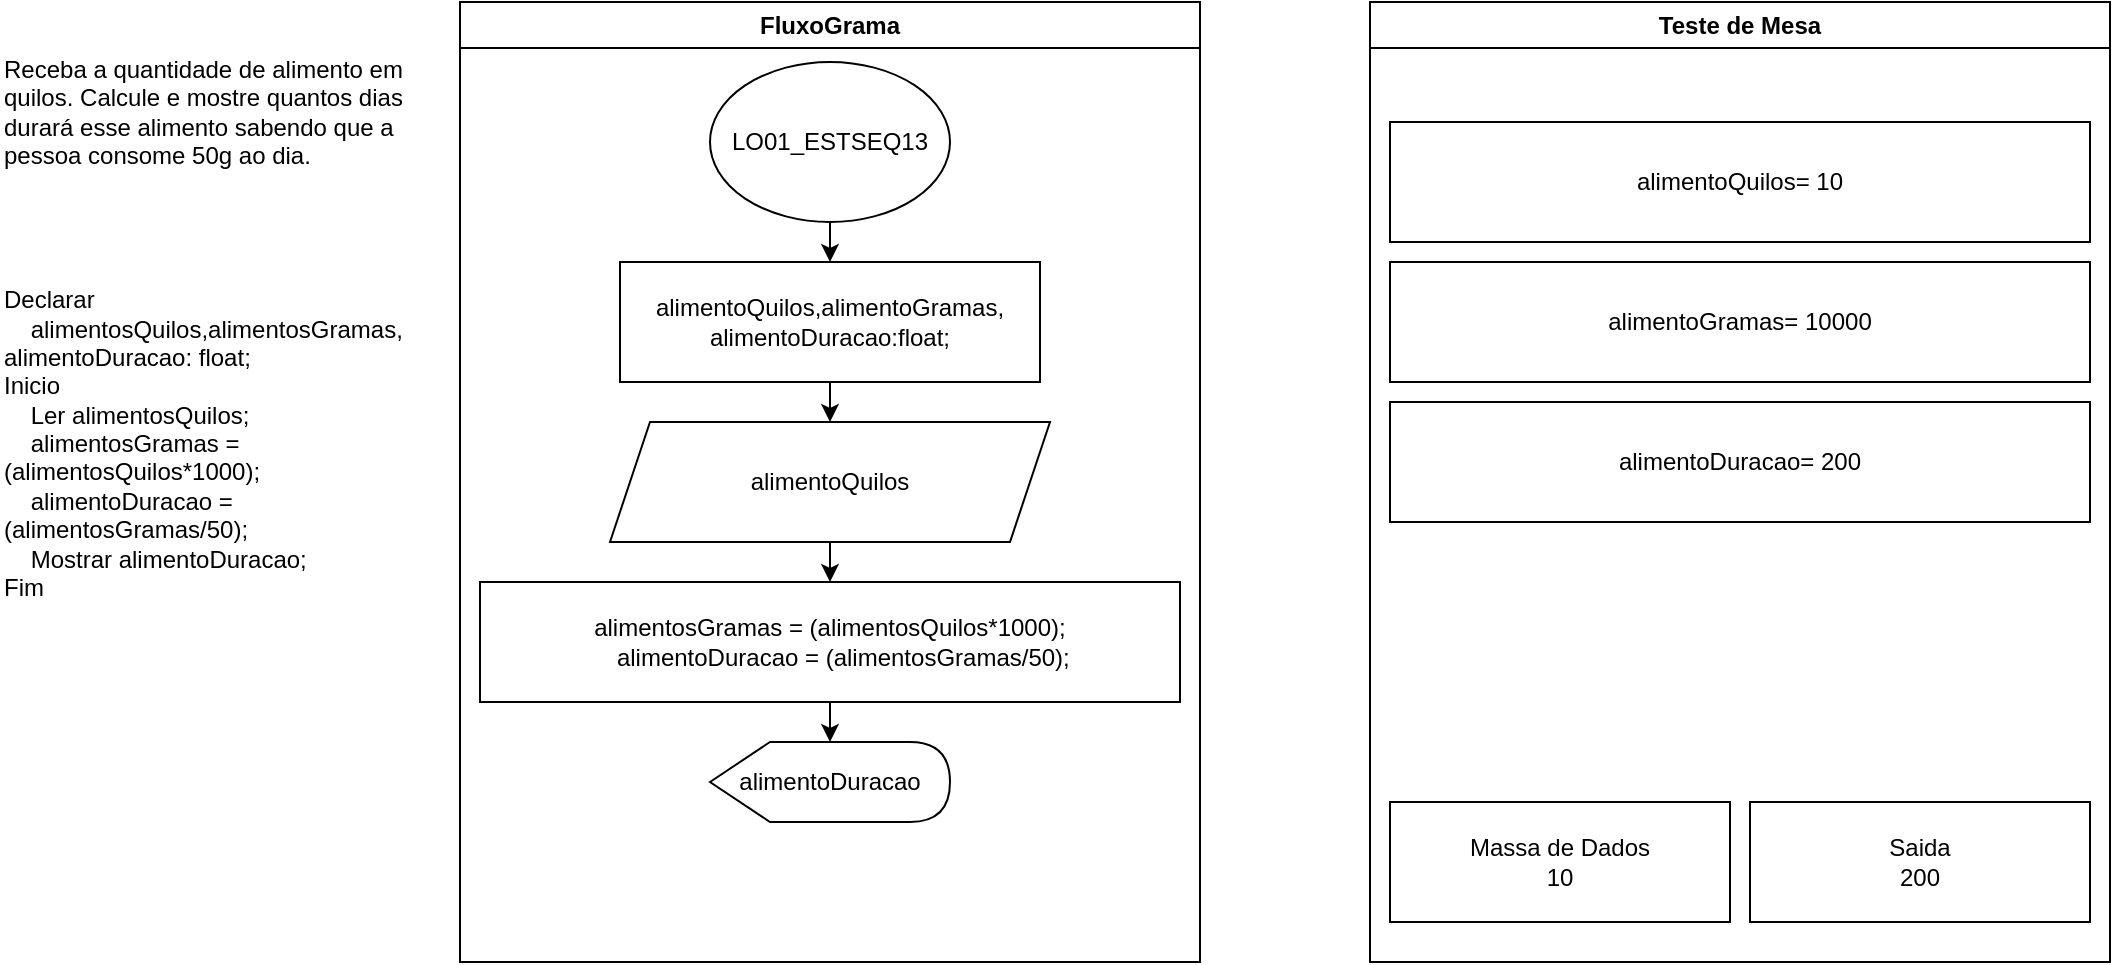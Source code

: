 <mxfile>
    <diagram id="DVDcuB0oNKl0HDUTzZRN" name="Page-1">
        <mxGraphModel dx="1852" dy="307" grid="1" gridSize="10" guides="1" tooltips="1" connect="1" arrows="1" fold="1" page="1" pageScale="1" pageWidth="850" pageHeight="1100" math="0" shadow="0">
            <root>
                <mxCell id="0"/>
                <mxCell id="1" parent="0"/>
                <mxCell id="2" value="" style="edgeStyle=none;html=1;" edge="1" parent="1" source="3" target="5">
                    <mxGeometry relative="1" as="geometry"/>
                </mxCell>
                <mxCell id="3" value="LO01_ESTSEQ13" style="ellipse;whiteSpace=wrap;html=1;" vertex="1" parent="1">
                    <mxGeometry x="-325" y="190" width="120" height="80" as="geometry"/>
                </mxCell>
                <mxCell id="4" value="" style="edgeStyle=none;html=1;" edge="1" parent="1" source="5" target="7">
                    <mxGeometry relative="1" as="geometry"/>
                </mxCell>
                <mxCell id="5" value="alimentoQuilos,alimentoGramas, alimentoDuracao:float;" style="rounded=0;whiteSpace=wrap;html=1;" vertex="1" parent="1">
                    <mxGeometry x="-370" y="290" width="210" height="60" as="geometry"/>
                </mxCell>
                <mxCell id="6" value="" style="edgeStyle=none;html=1;" edge="1" parent="1" source="7" target="9">
                    <mxGeometry relative="1" as="geometry"/>
                </mxCell>
                <mxCell id="7" value="alimentoQuilos" style="shape=parallelogram;perimeter=parallelogramPerimeter;whiteSpace=wrap;html=1;fixedSize=1;" vertex="1" parent="1">
                    <mxGeometry x="-375" y="370" width="220" height="60" as="geometry"/>
                </mxCell>
                <mxCell id="8" value="" style="edgeStyle=none;html=1;" edge="1" parent="1" source="9" target="10">
                    <mxGeometry relative="1" as="geometry"/>
                </mxCell>
                <mxCell id="9" value="&lt;span style=&quot;color: rgb(0, 0, 0); text-align: left;&quot;&gt;alimentosGramas = (alimentosQuilos*1000);&lt;/span&gt;&lt;br style=&quot;color: rgb(63, 63, 63); scrollbar-color: rgb(226, 226, 226) rgb(251, 251, 251); padding: 0px; margin: 0px; text-align: left;&quot;&gt;&lt;span style=&quot;color: rgb(0, 0, 0); text-align: left;&quot;&gt;&amp;nbsp; &amp;nbsp; alimentoDuracao = (alimentosGramas/50);&lt;/span&gt;" style="rounded=0;whiteSpace=wrap;html=1;" vertex="1" parent="1">
                    <mxGeometry x="-440" y="450" width="350" height="60" as="geometry"/>
                </mxCell>
                <mxCell id="10" value="alimentoDuracao" style="shape=display;whiteSpace=wrap;html=1;" vertex="1" parent="1">
                    <mxGeometry x="-325" y="530" width="120" height="40" as="geometry"/>
                </mxCell>
                <mxCell id="11" value="Teste de Mesa" style="swimlane;whiteSpace=wrap;html=1;" vertex="1" parent="1">
                    <mxGeometry x="5" y="160" width="370" height="480" as="geometry"/>
                </mxCell>
                <mxCell id="12" value="Massa de Dados&lt;br&gt;10" style="rounded=0;whiteSpace=wrap;html=1;" vertex="1" parent="11">
                    <mxGeometry x="10" y="400" width="170" height="60" as="geometry"/>
                </mxCell>
                <mxCell id="13" value="Saida&lt;br&gt;200" style="rounded=0;whiteSpace=wrap;html=1;" vertex="1" parent="11">
                    <mxGeometry x="190" y="400" width="170" height="60" as="geometry"/>
                </mxCell>
                <mxCell id="14" value="alimentoGramas= 10000" style="rounded=0;whiteSpace=wrap;html=1;" vertex="1" parent="11">
                    <mxGeometry x="10" y="130" width="350" height="60" as="geometry"/>
                </mxCell>
                <mxCell id="15" value="alimentoDuracao= 200" style="rounded=0;whiteSpace=wrap;html=1;" vertex="1" parent="11">
                    <mxGeometry x="10" y="200" width="350" height="60" as="geometry"/>
                </mxCell>
                <mxCell id="17" value="alimentoQuilos= 10" style="rounded=0;whiteSpace=wrap;html=1;" vertex="1" parent="1">
                    <mxGeometry x="15" y="220" width="350" height="60" as="geometry"/>
                </mxCell>
                <mxCell id="18" value="FluxoGrama" style="swimlane;whiteSpace=wrap;html=1;" vertex="1" parent="1">
                    <mxGeometry x="-450" y="160" width="370" height="480" as="geometry"/>
                </mxCell>
                <mxCell id="19" value="Receba a quantidade de alimento em quilos. Calcule e mostre quantos dias durará esse alimento sabendo que a pessoa consome 50g ao dia.&#xa;&#xa;&#xa;&#xa;&#xa;Declarar&#xa;    alimentosQuilos,alimentosGramas, alimentoDuracao: float; &#xa;Inicio&#xa;    Ler alimentosQuilos;&#xa;    alimentosGramas = (alimentosQuilos*1000);&#xa;    alimentoDuracao = (alimentosGramas/50);&#xa;    Mostrar alimentoDuracao;&#xa;Fim" style="text;whiteSpace=wrap;" vertex="1" parent="1">
                    <mxGeometry x="-680" y="180" width="220" height="460" as="geometry"/>
                </mxCell>
            </root>
        </mxGraphModel>
    </diagram>
</mxfile>
